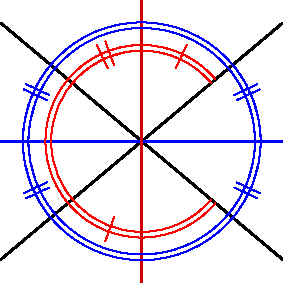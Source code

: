 import geometry;
size(5cm,0);
point A=(0,0), B=(2*Cos(40),2*Sin(40)); line l1=line(A,B);
draw(l1, linewidth(bp));
line l2=rotate(100,A)*l1;
draw(l2, linewidth(bp));
line bis=bisector(l1,l2); draw(bis, bp+blue);
line Bis=bisector(l1,l2,false); draw(Bis, bp+0.8*red);
markangleradiusfactor *= 4;
marker mark2=StickIntervalMarker(2, 1, red, true);
markangle(2, l1, l2, red, mark2);
markangle(2, reverse(l2), reverse(l1), radius=-markangleradius(),
          red, mark2);
markangleradiusfactor *= 3/2;
marker mark1=StickIntervalMarker(2, 2, blue, true);
markangle(2, l1, reverse(l2), radius=-markangleradius(),
          blue, mark1);
markangle(2, reverse(l1), l2, radius=-markangleradius(),
          blue, mark1);
draw(box((-1,-1),(1,1)), invisible);
